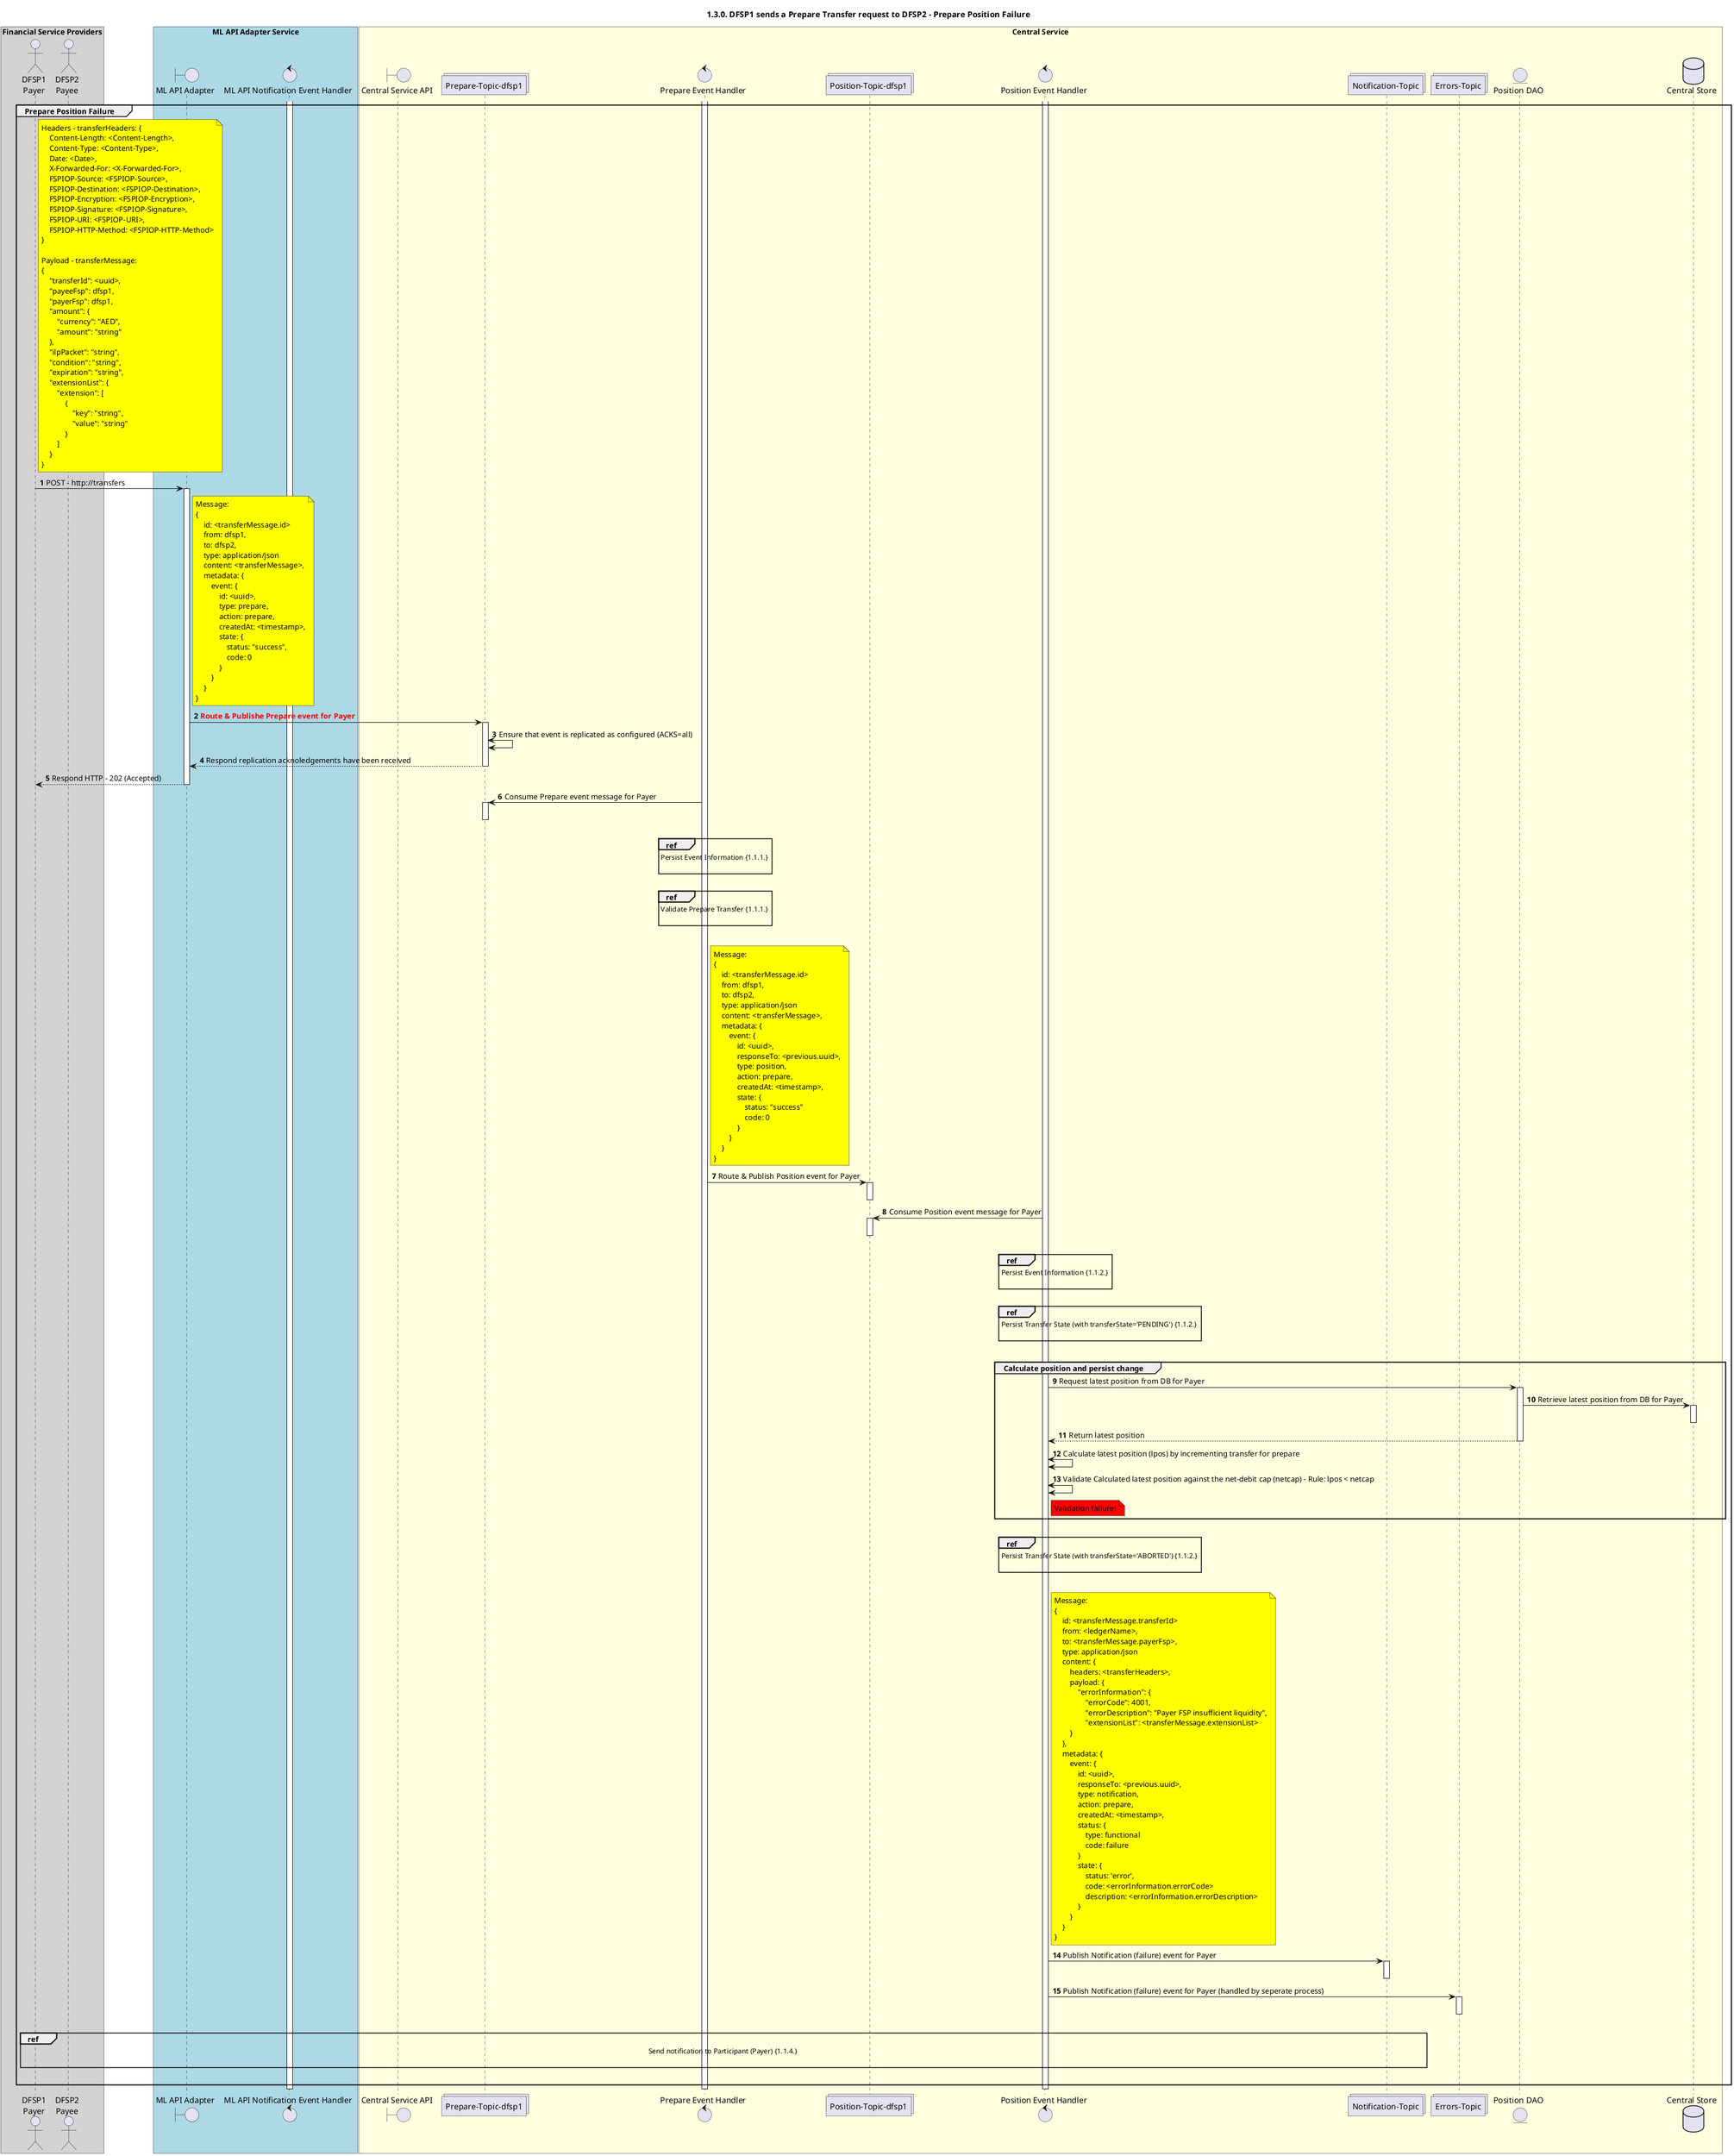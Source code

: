 @startuml
' declate title
title 1.3.0. DFSP1 sends a Prepare Transfer request to DFSP2 - Prepare Position Failure

autonumber

' Actor Keys:
'   boundary - APIs/Interfaces, etc
'   collections - Kafka Topics
'   control - Kafka Consumers
'   entity - Database Access Objects
'   database - Database Persistance Store

' declare actors
actor "DFSP1\nPayer" as DFSP1
actor "DFSP2\nPayee" as DFSP2
boundary "ML API Adapter" as MLAPI
control "ML API Notification Event Handler" as NOTIFY_HANDLER
boundary "Central Service API" as CSAPI
collections "Prepare-Topic-dfsp1" as TOPIC_PREPARE_DFSP1
control "Prepare Event Handler" as PREP_HANDLER
collections "Position-Topic-dfsp1" as TOPIC_POSITION_DFSP1
control "Position Event Handler" as POS_HANDLER
' collections "Transfer-Topic" as TOPIC_TRANSFERS
' control "Transfer Event Handler" as TRANS_HANDLER
collections "Notification-Topic" as TOPIC_NOTIFICATIONS
collections "Errors-Topic" as ERRORS_NOTIFICATIONS
entity "Position DAO" as POS_DAO
' entity "Event DAO" as EVENT_DAO
' entity "Transfer DAO" as TRANS_DAO
' entity "Notification DAO" as NOTIFY_DAO
database "Central Store" as DB

box "Financial Service Providers" #LightGray
	participant DFSP1
	participant DFSP2
end box

box "ML API Adapter Service" #LightBlue
	participant MLAPI
	participant NOTIFY_HANDLER
end box

box "Central Service" #LightYellow
    participant CSAPI
	participant TOPIC_PREPARE_DFSP1
    participant PREP_HANDLER
    participant TOPIC_POSITION_DFSP1
    participant POS_HANDLER
    ' participant TOPIC_TRANSFERS
    ' participant TRANS_HANDLER
    participant TOPIC_NOTIFICATIONS
    participant ERRORS_NOTIFICATIONS
    participant POS_DAO
    ' participant EVENT_DAO
    ' participant TRANS_DAO
    ' participant NOTIFY_DAO
    participant DB
end box

' start flow
activate NOTIFY_HANDLER
activate PREP_HANDLER
activate POS_HANDLER
group Prepare Position Failure
    note right of DFSP1 #yellow
        Headers - transferHeaders: {
            Content-Length: <Content-Length>,
            Content-Type: <Content-Type>,
            Date: <Date>,
            X-Forwarded-For: <X-Forwarded-For>,
            FSPIOP-Source: <FSPIOP-Source>,
            FSPIOP-Destination: <FSPIOP-Destination>,
            FSPIOP-Encryption: <FSPIOP-Encryption>,
            FSPIOP-Signature: <FSPIOP-Signature>,
            FSPIOP-URI: <FSPIOP-URI>,
            FSPIOP-HTTP-Method: <FSPIOP-HTTP-Method>
        }

        Payload - transferMessage:
        {
            "transferId": <uuid>,
            "payeeFsp": dfsp1,
            "payerFsp": dfsp1,
            "amount": {
                "currency": "AED",
                "amount": "string"
            },
            "ilpPacket": "string",
            "condition": "string",
            "expiration": "string",
            "extensionList": {
                "extension": [
                    {
                        "key": "string",
                        "value": "string"
                    }
                ]
            }
        }
    end note
    DFSP1 -> MLAPI: POST - http://transfers
    activate MLAPI
    note right of MLAPI #yellow
        Message:
        {
            id: <transferMessage.id>
            from: dfsp1,
            to: dfsp2,
            type: application/json
            content: <transferMessage>,
            metadata: {
                event: {
                    id: <uuid>,
                    type: prepare,
                    action: prepare,
                    createdAt: <timestamp>,
                    state: {
                        status: "success",
                        code: 0
                    }
                }
            }
        }
    end note
    MLAPI -> TOPIC_PREPARE_DFSP1: <color #FF0000>**Route & Publishe Prepare event for Payer**</color>
    activate TOPIC_PREPARE_DFSP1
    TOPIC_PREPARE_DFSP1 <-> TOPIC_PREPARE_DFSP1: Ensure that event is replicated as configured (ACKS=all)
    TOPIC_PREPARE_DFSP1 ---> MLAPI: Respond replication acknoledgements have been received
    deactivate TOPIC_PREPARE_DFSP1
    MLAPI --> DFSP1: Respond HTTP - 202 (Accepted)
    deactivate MLAPI

    TOPIC_PREPARE_DFSP1 <- PREP_HANDLER: Consume Prepare event message for Payer
    activate TOPIC_PREPARE_DFSP1
    deactivate TOPIC_PREPARE_DFSP1
    |||
    ref over PREP_HANDLER :  Persist Event Information {1.1.1.} \n
    |||
    ref over PREP_HANDLER :  Validate Prepare Transfer {1.1.1.} \n
    |||
    note right of PREP_HANDLER #yellow
        Message:
        {
            id: <transferMessage.id>
            from: dfsp1,
            to: dfsp2,
            type: application/json
            content: <transferMessage>,
            metadata: {
                event: {
                    id: <uuid>,
                    responseTo: <previous.uuid>,
                    type: position,
                    action: prepare,
                    createdAt: <timestamp>,
                    state: {
                        status: "success"
                        code: 0
                    }
                }
            }
        }
    end note
    PREP_HANDLER -> TOPIC_POSITION_DFSP1: Route & Publish Position event for Payer
    activate TOPIC_POSITION_DFSP1
    deactivate TOPIC_POSITION_DFSP1

    TOPIC_POSITION_DFSP1 <- POS_HANDLER: Consume Position event message for Payer
    activate TOPIC_POSITION_DFSP1
    deactivate TOPIC_POSITION_DFSP1
    |||
    ref over POS_HANDLER :  Persist Event Information {1.1.2.} \n
    |||
    ref over POS_HANDLER :  Persist Transfer State (with transferState='PENDING') {1.1.2.} \n
    |||
    group Calculate position and persist change
        POS_HANDLER -> POS_DAO: Request latest position from DB for Payer
        activate POS_DAO
        POS_DAO -> DB: Retrieve latest position from DB for Payer
        activate DB
        deactivate DB
        POS_DAO --> POS_HANDLER: Return latest position
        deactivate POS_DAO

        POS_HANDLER <-> POS_HANDLER: Calculate latest position (lpos) by incrementing transfer for prepare
        POS_HANDLER <-> POS_HANDLER: Validate Calculated latest position against the net-debit cap (netcap) - Rule: lpos < netcap
        
        note right of POS_HANDLER #red: Validation failure!
    end
    ' POS_HANDLER -> EVENT_DAO: Request to persist event information
    ' EVENT_DAO <-> DB: Persist event information
    ' EVENT_DAO -> POS_HANDLER: return success
    |||
    ref over POS_HANDLER :  Persist Transfer State (with transferState='ABORTED') {1.1.2.} \n
    |||
    note right of POS_HANDLER #yellow
        Message:
        {
            id: <transferMessage.transferId>
            from: <ledgerName>,
            to: <transferMessage.payerFsp>,
            type: application/json
            content: {
                headers: <transferHeaders>,
                payload: {
                    "errorInformation": {
                        "errorCode": 4001,
                        "errorDescription": "Payer FSP insufficient liquidity",
                        "extensionList": <transferMessage.extensionList>
                }
            },
            metadata: {
                event: {
                    id: <uuid>,
                    responseTo: <previous.uuid>,
                    type: notification,
                    action: prepare,
                    createdAt: <timestamp>,
                    status: {
                        type: functional
                        code: failure
                    }
                    state: {
                        status: 'error',
                        code: <errorInformation.errorCode>
                        description: <errorInformation.errorDescription>
                    }
                }
            }
        }
    end note
    POS_HANDLER -> TOPIC_NOTIFICATIONS: Publish Notification (failure) event for Payer
    activate TOPIC_NOTIFICATIONS
    deactivate TOPIC_NOTIFICATIONS
    POS_HANDLER -> ERRORS_NOTIFICATIONS: Publish Notification (failure) event for Payer (handled by seperate process)
    activate ERRORS_NOTIFICATIONS
    deactivate ERRORS_NOTIFICATIONS
    |||
    ref over DFSP1, TOPIC_NOTIFICATIONS : Send notification to Participant (Payer) {1.1.4.} \n
    |||
end
deactivate POS_HANDLER
deactivate PREP_HANDLER
deactivate NOTIFY_HANDLER
@enduml
